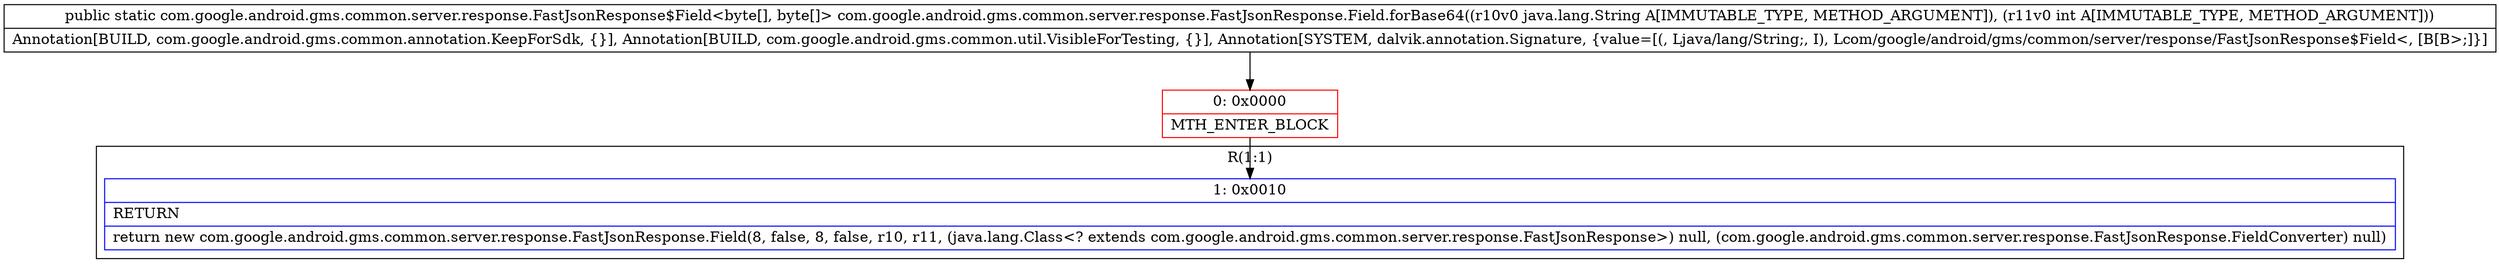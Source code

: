 digraph "CFG forcom.google.android.gms.common.server.response.FastJsonResponse.Field.forBase64(Ljava\/lang\/String;I)Lcom\/google\/android\/gms\/common\/server\/response\/FastJsonResponse$Field;" {
subgraph cluster_Region_1326326 {
label = "R(1:1)";
node [shape=record,color=blue];
Node_1 [shape=record,label="{1\:\ 0x0010|RETURN\l|return new com.google.android.gms.common.server.response.FastJsonResponse.Field(8, false, 8, false, r10, r11, (java.lang.Class\<? extends com.google.android.gms.common.server.response.FastJsonResponse\>) null, (com.google.android.gms.common.server.response.FastJsonResponse.FieldConverter) null)\l}"];
}
Node_0 [shape=record,color=red,label="{0\:\ 0x0000|MTH_ENTER_BLOCK\l}"];
MethodNode[shape=record,label="{public static com.google.android.gms.common.server.response.FastJsonResponse$Field\<byte[], byte[]\> com.google.android.gms.common.server.response.FastJsonResponse.Field.forBase64((r10v0 java.lang.String A[IMMUTABLE_TYPE, METHOD_ARGUMENT]), (r11v0 int A[IMMUTABLE_TYPE, METHOD_ARGUMENT]))  | Annotation[BUILD, com.google.android.gms.common.annotation.KeepForSdk, \{\}], Annotation[BUILD, com.google.android.gms.common.util.VisibleForTesting, \{\}], Annotation[SYSTEM, dalvik.annotation.Signature, \{value=[(, Ljava\/lang\/String;, I), Lcom\/google\/android\/gms\/common\/server\/response\/FastJsonResponse$Field\<, [B[B\>;]\}]\l}"];
MethodNode -> Node_0;
Node_0 -> Node_1;
}


